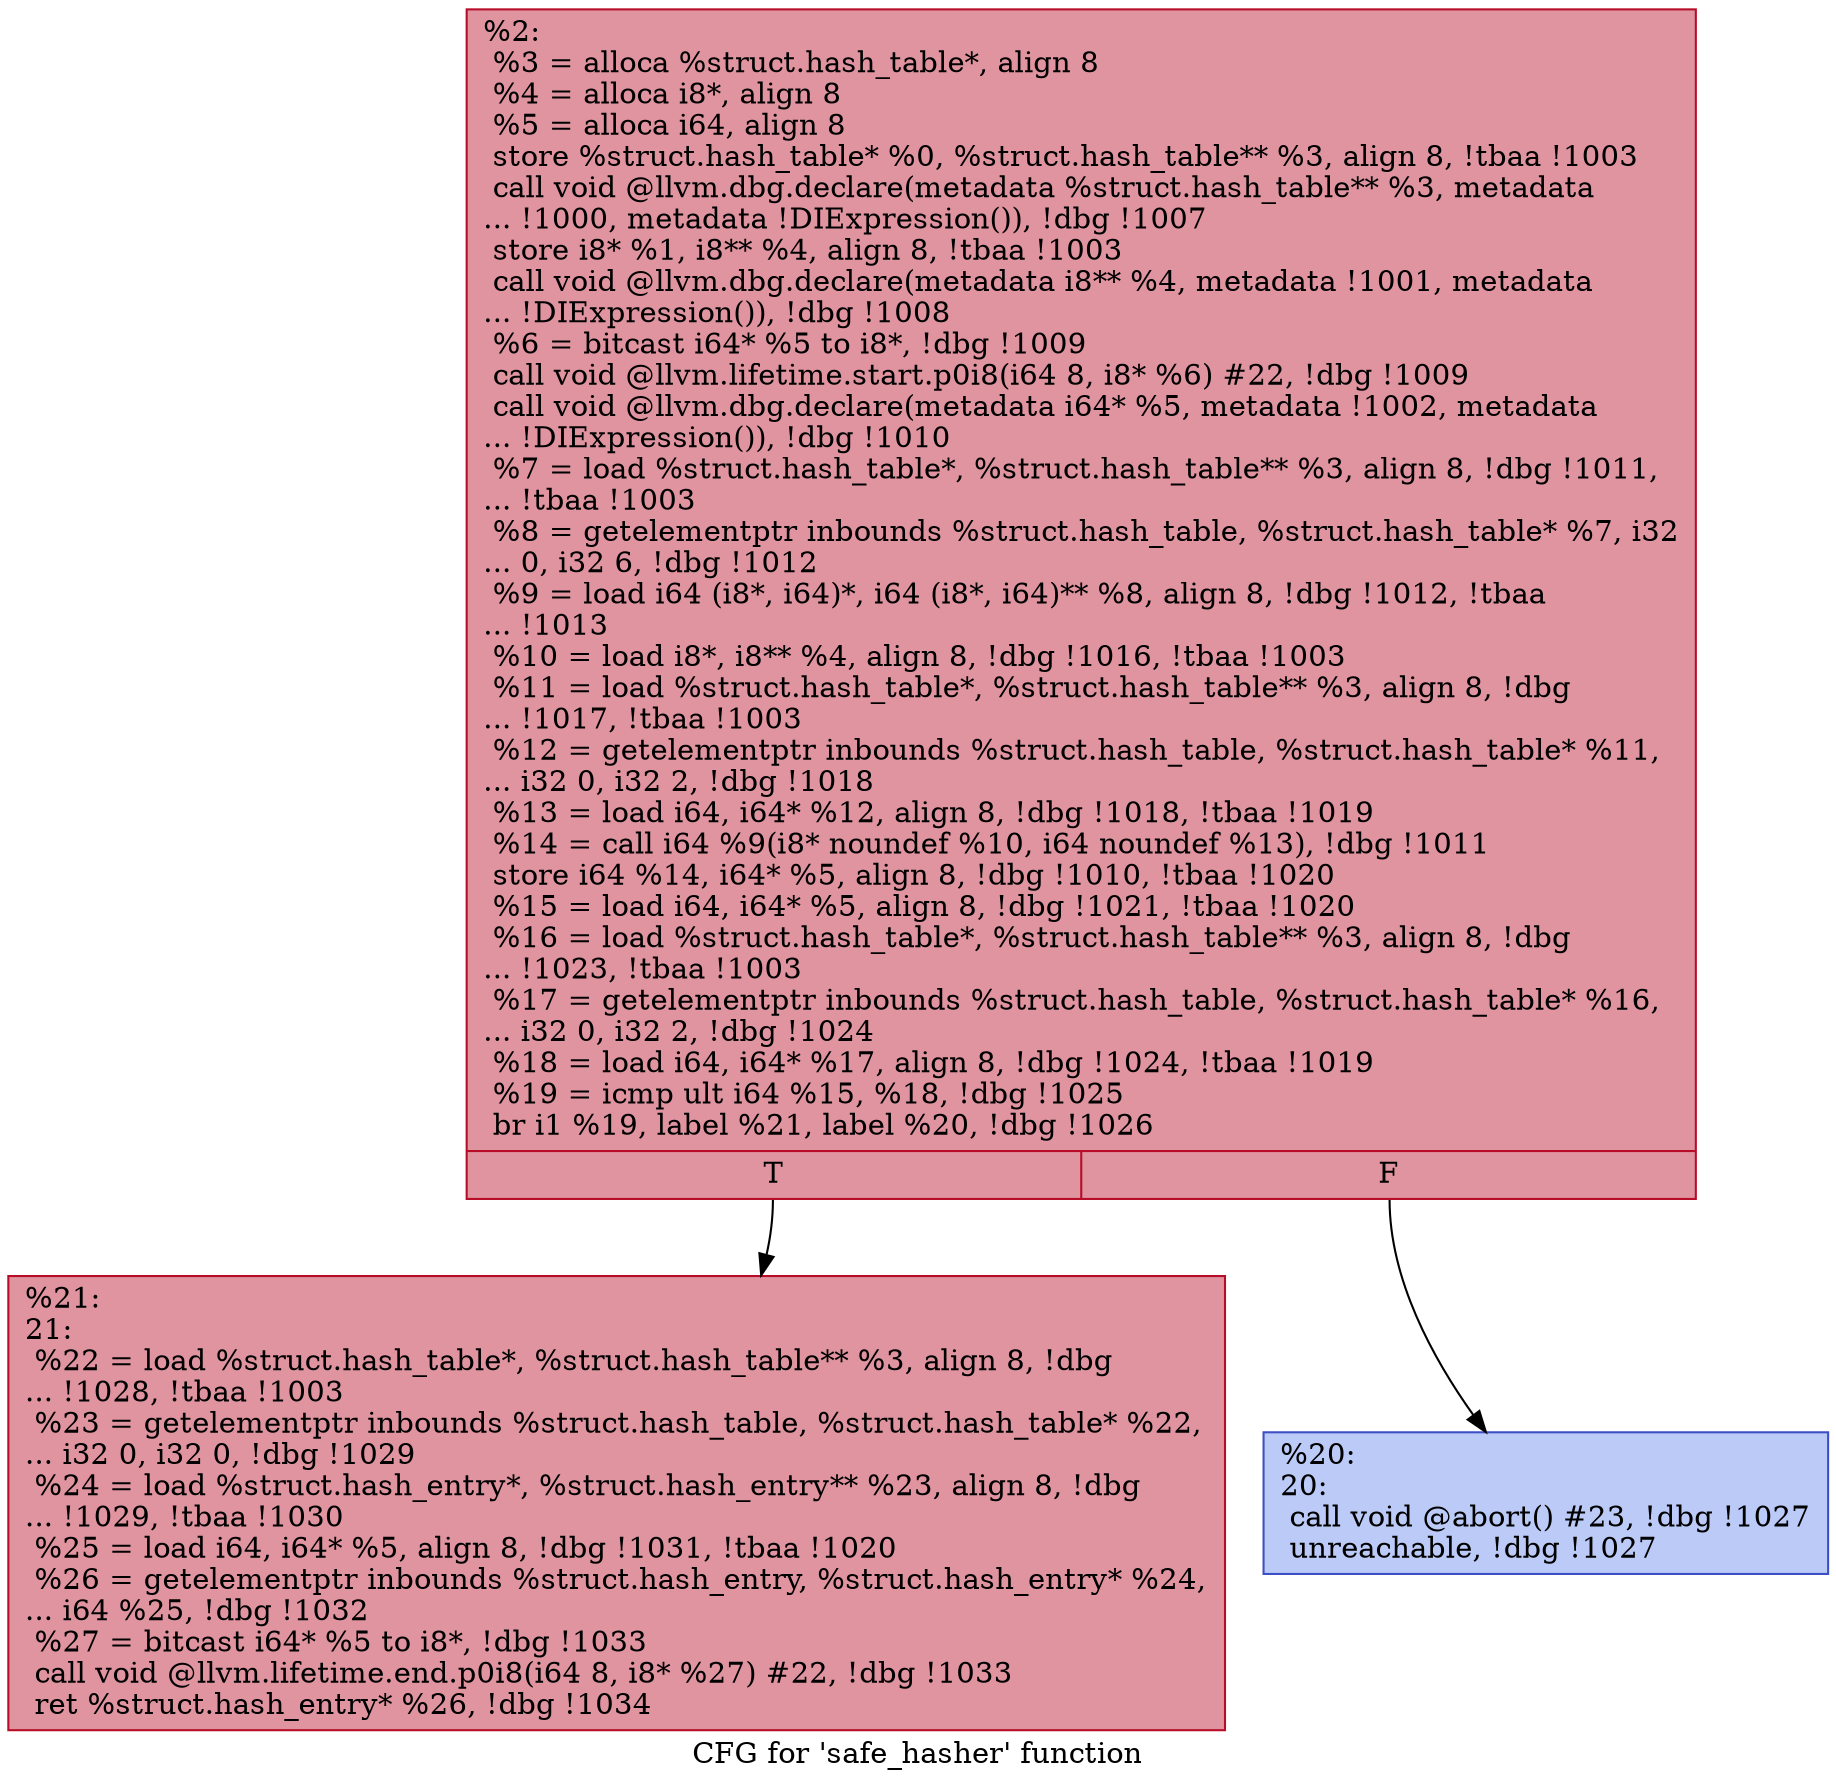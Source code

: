 digraph "CFG for 'safe_hasher' function" {
	label="CFG for 'safe_hasher' function";

	Node0x224a310 [shape=record,color="#b70d28ff", style=filled, fillcolor="#b70d2870",label="{%2:\l  %3 = alloca %struct.hash_table*, align 8\l  %4 = alloca i8*, align 8\l  %5 = alloca i64, align 8\l  store %struct.hash_table* %0, %struct.hash_table** %3, align 8, !tbaa !1003\l  call void @llvm.dbg.declare(metadata %struct.hash_table** %3, metadata\l... !1000, metadata !DIExpression()), !dbg !1007\l  store i8* %1, i8** %4, align 8, !tbaa !1003\l  call void @llvm.dbg.declare(metadata i8** %4, metadata !1001, metadata\l... !DIExpression()), !dbg !1008\l  %6 = bitcast i64* %5 to i8*, !dbg !1009\l  call void @llvm.lifetime.start.p0i8(i64 8, i8* %6) #22, !dbg !1009\l  call void @llvm.dbg.declare(metadata i64* %5, metadata !1002, metadata\l... !DIExpression()), !dbg !1010\l  %7 = load %struct.hash_table*, %struct.hash_table** %3, align 8, !dbg !1011,\l... !tbaa !1003\l  %8 = getelementptr inbounds %struct.hash_table, %struct.hash_table* %7, i32\l... 0, i32 6, !dbg !1012\l  %9 = load i64 (i8*, i64)*, i64 (i8*, i64)** %8, align 8, !dbg !1012, !tbaa\l... !1013\l  %10 = load i8*, i8** %4, align 8, !dbg !1016, !tbaa !1003\l  %11 = load %struct.hash_table*, %struct.hash_table** %3, align 8, !dbg\l... !1017, !tbaa !1003\l  %12 = getelementptr inbounds %struct.hash_table, %struct.hash_table* %11,\l... i32 0, i32 2, !dbg !1018\l  %13 = load i64, i64* %12, align 8, !dbg !1018, !tbaa !1019\l  %14 = call i64 %9(i8* noundef %10, i64 noundef %13), !dbg !1011\l  store i64 %14, i64* %5, align 8, !dbg !1010, !tbaa !1020\l  %15 = load i64, i64* %5, align 8, !dbg !1021, !tbaa !1020\l  %16 = load %struct.hash_table*, %struct.hash_table** %3, align 8, !dbg\l... !1023, !tbaa !1003\l  %17 = getelementptr inbounds %struct.hash_table, %struct.hash_table* %16,\l... i32 0, i32 2, !dbg !1024\l  %18 = load i64, i64* %17, align 8, !dbg !1024, !tbaa !1019\l  %19 = icmp ult i64 %15, %18, !dbg !1025\l  br i1 %19, label %21, label %20, !dbg !1026\l|{<s0>T|<s1>F}}"];
	Node0x224a310:s0 -> Node0x224d990;
	Node0x224a310:s1 -> Node0x224d940;
	Node0x224d940 [shape=record,color="#3d50c3ff", style=filled, fillcolor="#6687ed70",label="{%20:\l20:                                               \l  call void @abort() #23, !dbg !1027\l  unreachable, !dbg !1027\l}"];
	Node0x224d990 [shape=record,color="#b70d28ff", style=filled, fillcolor="#b70d2870",label="{%21:\l21:                                               \l  %22 = load %struct.hash_table*, %struct.hash_table** %3, align 8, !dbg\l... !1028, !tbaa !1003\l  %23 = getelementptr inbounds %struct.hash_table, %struct.hash_table* %22,\l... i32 0, i32 0, !dbg !1029\l  %24 = load %struct.hash_entry*, %struct.hash_entry** %23, align 8, !dbg\l... !1029, !tbaa !1030\l  %25 = load i64, i64* %5, align 8, !dbg !1031, !tbaa !1020\l  %26 = getelementptr inbounds %struct.hash_entry, %struct.hash_entry* %24,\l... i64 %25, !dbg !1032\l  %27 = bitcast i64* %5 to i8*, !dbg !1033\l  call void @llvm.lifetime.end.p0i8(i64 8, i8* %27) #22, !dbg !1033\l  ret %struct.hash_entry* %26, !dbg !1034\l}"];
}
